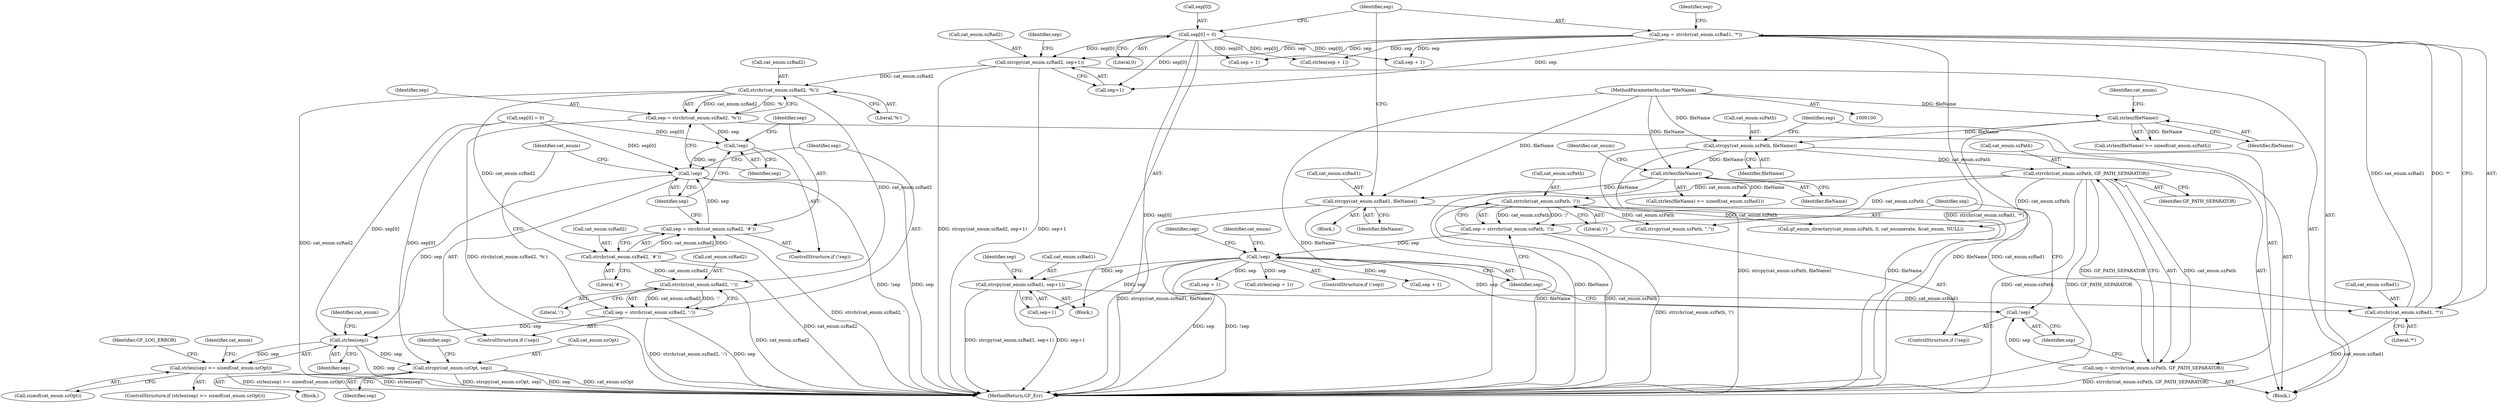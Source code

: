 digraph "0_gpac_35ab4475a7df9b2a4bcab235e379c0c3ec543658@API" {
"1000286" [label="(Call,strcpy(cat_enum.szRad2, sep+1))"];
"1000253" [label="(Call,sep[0] = 0)"];
"1000258" [label="(Call,sep = strchr(cat_enum.szRad1, '*'))"];
"1000260" [label="(Call,strchr(cat_enum.szRad1, '*'))"];
"1000218" [label="(Call,strcpy(cat_enum.szRad1, fileName))"];
"1000203" [label="(Call,strlen(fileName))"];
"1000170" [label="(Call,strcpy(cat_enum.szPath, fileName))"];
"1000155" [label="(Call,strlen(fileName))"];
"1000102" [label="(MethodParameterIn,char *fileName)"];
"1000246" [label="(Call,strcpy(cat_enum.szRad1, sep+1))"];
"1000193" [label="(Call,!sep)"];
"1000185" [label="(Call,sep = strrchr(cat_enum.szPath, '/'))"];
"1000187" [label="(Call,strrchr(cat_enum.szPath, '/'))"];
"1000177" [label="(Call,strrchr(cat_enum.szPath, GF_PATH_SEPARATOR))"];
"1000183" [label="(Call,!sep)"];
"1000175" [label="(Call,sep = strrchr(cat_enum.szPath, GF_PATH_SEPARATOR))"];
"1000300" [label="(Call,strchr(cat_enum.szRad2, '%'))"];
"1000298" [label="(Call,sep = strchr(cat_enum.szRad2, '%'))"];
"1000306" [label="(Call,!sep)"];
"1000316" [label="(Call,!sep)"];
"1000335" [label="(Call,strlen(sep))"];
"1000334" [label="(Call,strlen(sep) >= sizeof(cat_enum.szOpt))"];
"1000350" [label="(Call,strcpy(cat_enum.szOpt, sep))"];
"1000310" [label="(Call,strchr(cat_enum.szRad2, '#'))"];
"1000308" [label="(Call,sep = strchr(cat_enum.szRad2, '#'))"];
"1000320" [label="(Call,strchr(cat_enum.szRad2, ':'))"];
"1000318" [label="(Call,sep = strchr(cat_enum.szRad2, ':'))"];
"1000287" [label="(Call,cat_enum.szRad2)"];
"1000333" [label="(ControlStructure,if (strlen(sep) >= sizeof(cat_enum.szOpt)))"];
"1000195" [label="(Block,)"];
"1000227" [label="(Call,strlen(sep + 1))"];
"1000316" [label="(Call,!sep)"];
"1000315" [label="(ControlStructure,if (!sep))"];
"1000185" [label="(Call,sep = strrchr(cat_enum.szPath, '/'))"];
"1000351" [label="(Call,cat_enum.szOpt)"];
"1000110" [label="(Block,)"];
"1000155" [label="(Call,strlen(fileName))"];
"1000320" [label="(Call,strchr(cat_enum.szRad2, ':'))"];
"1000293" [label="(Call,sep[0] = 0)"];
"1000218" [label="(Call,strcpy(cat_enum.szRad1, fileName))"];
"1000307" [label="(Identifier,sep)"];
"1000354" [label="(Identifier,sep)"];
"1000317" [label="(Identifier,sep)"];
"1000259" [label="(Identifier,sep)"];
"1000357" [label="(Identifier,sep)"];
"1000219" [label="(Call,cat_enum.szRad1)"];
"1000186" [label="(Identifier,sep)"];
"1000334" [label="(Call,strlen(sep) >= sizeof(cat_enum.szOpt))"];
"1000177" [label="(Call,strrchr(cat_enum.szPath, GF_PATH_SEPARATOR))"];
"1000281" [label="(Call,sep + 1)"];
"1000305" [label="(ControlStructure,if (!sep))"];
"1000295" [label="(Identifier,sep)"];
"1000204" [label="(Identifier,fileName)"];
"1000290" [label="(Call,sep+1)"];
"1000207" [label="(Identifier,cat_enum)"];
"1000350" [label="(Call,strcpy(cat_enum.szOpt, sep))"];
"1000191" [label="(Literal,'/')"];
"1000300" [label="(Call,strchr(cat_enum.szRad2, '%'))"];
"1000154" [label="(Call,strlen(fileName) >= sizeof(cat_enum.szPath))"];
"1000336" [label="(Identifier,sep)"];
"1000254" [label="(Call,sep[0])"];
"1000193" [label="(Call,!sep)"];
"1000321" [label="(Call,cat_enum.szRad2)"];
"1000176" [label="(Identifier,sep)"];
"1000182" [label="(ControlStructure,if (!sep))"];
"1000253" [label="(Call,sep[0] = 0)"];
"1000203" [label="(Call,strlen(fileName))"];
"1000361" [label="(Call,gf_enum_directory(cat_enum.szPath, 0, cat_enumerate, &cat_enum, NULL))"];
"1000171" [label="(Call,cat_enum.szPath)"];
"1000187" [label="(Call,strrchr(cat_enum.szPath, '/'))"];
"1000299" [label="(Identifier,sep)"];
"1000267" [label="(Call,strlen(sep + 1))"];
"1000337" [label="(Call,sizeof(cat_enum.szOpt))"];
"1000250" [label="(Call,sep+1)"];
"1000352" [label="(Identifier,cat_enum)"];
"1000222" [label="(Identifier,fileName)"];
"1000370" [label="(MethodReturn,GF_Err)"];
"1000255" [label="(Identifier,sep)"];
"1000194" [label="(Identifier,sep)"];
"1000102" [label="(MethodParameterIn,char *fileName)"];
"1000314" [label="(Literal,'#')"];
"1000188" [label="(Call,cat_enum.szPath)"];
"1000339" [label="(Identifier,cat_enum)"];
"1000268" [label="(Call,sep + 1)"];
"1000306" [label="(Call,!sep)"];
"1000301" [label="(Call,cat_enum.szRad2)"];
"1000298" [label="(Call,sep = strchr(cat_enum.szRad2, '%'))"];
"1000327" [label="(Identifier,cat_enum)"];
"1000170" [label="(Call,strcpy(cat_enum.szPath, fileName))"];
"1000159" [label="(Identifier,cat_enum)"];
"1000192" [label="(ControlStructure,if (!sep))"];
"1000241" [label="(Call,sep + 1)"];
"1000257" [label="(Literal,0)"];
"1000181" [label="(Identifier,GF_PATH_SEPARATOR)"];
"1000335" [label="(Call,strlen(sep))"];
"1000319" [label="(Identifier,sep)"];
"1000198" [label="(Identifier,cat_enum)"];
"1000343" [label="(Identifier,GF_LOG_ERROR)"];
"1000286" [label="(Call,strcpy(cat_enum.szRad2, sep+1))"];
"1000260" [label="(Call,strchr(cat_enum.szRad1, '*'))"];
"1000269" [label="(Identifier,sep)"];
"1000228" [label="(Call,sep + 1)"];
"1000246" [label="(Call,strcpy(cat_enum.szRad1, sep+1))"];
"1000309" [label="(Identifier,sep)"];
"1000261" [label="(Call,cat_enum.szRad1)"];
"1000175" [label="(Call,sep = strrchr(cat_enum.szPath, GF_PATH_SEPARATOR))"];
"1000318" [label="(Call,sep = strchr(cat_enum.szRad2, ':'))"];
"1000229" [label="(Identifier,sep)"];
"1000196" [label="(Call,strcpy(cat_enum.szPath, \".\"))"];
"1000224" [label="(Block,)"];
"1000174" [label="(Identifier,fileName)"];
"1000311" [label="(Call,cat_enum.szRad2)"];
"1000202" [label="(Call,strlen(fileName) >= sizeof(cat_enum.szRad1))"];
"1000178" [label="(Call,cat_enum.szPath)"];
"1000308" [label="(Call,sep = strchr(cat_enum.szRad2, '#'))"];
"1000324" [label="(Literal,':')"];
"1000264" [label="(Literal,'*')"];
"1000258" [label="(Call,sep = strchr(cat_enum.szRad1, '*'))"];
"1000310" [label="(Call,strchr(cat_enum.szRad2, '#'))"];
"1000332" [label="(Block,)"];
"1000156" [label="(Identifier,fileName)"];
"1000304" [label="(Literal,'%')"];
"1000247" [label="(Call,cat_enum.szRad1)"];
"1000184" [label="(Identifier,sep)"];
"1000183" [label="(Call,!sep)"];
"1000286" -> "1000110"  [label="AST: "];
"1000286" -> "1000290"  [label="CFG: "];
"1000287" -> "1000286"  [label="AST: "];
"1000290" -> "1000286"  [label="AST: "];
"1000295" -> "1000286"  [label="CFG: "];
"1000286" -> "1000370"  [label="DDG: strcpy(cat_enum.szRad2, sep+1)"];
"1000286" -> "1000370"  [label="DDG: sep+1"];
"1000253" -> "1000286"  [label="DDG: sep[0]"];
"1000258" -> "1000286"  [label="DDG: sep"];
"1000286" -> "1000300"  [label="DDG: cat_enum.szRad2"];
"1000253" -> "1000224"  [label="AST: "];
"1000253" -> "1000257"  [label="CFG: "];
"1000254" -> "1000253"  [label="AST: "];
"1000257" -> "1000253"  [label="AST: "];
"1000259" -> "1000253"  [label="CFG: "];
"1000253" -> "1000370"  [label="DDG: sep[0]"];
"1000253" -> "1000267"  [label="DDG: sep[0]"];
"1000253" -> "1000268"  [label="DDG: sep[0]"];
"1000253" -> "1000281"  [label="DDG: sep[0]"];
"1000253" -> "1000290"  [label="DDG: sep[0]"];
"1000258" -> "1000110"  [label="AST: "];
"1000258" -> "1000260"  [label="CFG: "];
"1000259" -> "1000258"  [label="AST: "];
"1000260" -> "1000258"  [label="AST: "];
"1000269" -> "1000258"  [label="CFG: "];
"1000258" -> "1000370"  [label="DDG: strchr(cat_enum.szRad1, '*')"];
"1000260" -> "1000258"  [label="DDG: cat_enum.szRad1"];
"1000260" -> "1000258"  [label="DDG: '*'"];
"1000258" -> "1000267"  [label="DDG: sep"];
"1000258" -> "1000268"  [label="DDG: sep"];
"1000258" -> "1000281"  [label="DDG: sep"];
"1000258" -> "1000290"  [label="DDG: sep"];
"1000260" -> "1000264"  [label="CFG: "];
"1000261" -> "1000260"  [label="AST: "];
"1000264" -> "1000260"  [label="AST: "];
"1000260" -> "1000370"  [label="DDG: cat_enum.szRad1"];
"1000218" -> "1000260"  [label="DDG: cat_enum.szRad1"];
"1000246" -> "1000260"  [label="DDG: cat_enum.szRad1"];
"1000218" -> "1000195"  [label="AST: "];
"1000218" -> "1000222"  [label="CFG: "];
"1000219" -> "1000218"  [label="AST: "];
"1000222" -> "1000218"  [label="AST: "];
"1000259" -> "1000218"  [label="CFG: "];
"1000218" -> "1000370"  [label="DDG: strcpy(cat_enum.szRad1, fileName)"];
"1000218" -> "1000370"  [label="DDG: fileName"];
"1000203" -> "1000218"  [label="DDG: fileName"];
"1000102" -> "1000218"  [label="DDG: fileName"];
"1000203" -> "1000202"  [label="AST: "];
"1000203" -> "1000204"  [label="CFG: "];
"1000204" -> "1000203"  [label="AST: "];
"1000207" -> "1000203"  [label="CFG: "];
"1000203" -> "1000370"  [label="DDG: fileName"];
"1000203" -> "1000202"  [label="DDG: fileName"];
"1000170" -> "1000203"  [label="DDG: fileName"];
"1000102" -> "1000203"  [label="DDG: fileName"];
"1000170" -> "1000110"  [label="AST: "];
"1000170" -> "1000174"  [label="CFG: "];
"1000171" -> "1000170"  [label="AST: "];
"1000174" -> "1000170"  [label="AST: "];
"1000176" -> "1000170"  [label="CFG: "];
"1000170" -> "1000370"  [label="DDG: strcpy(cat_enum.szPath, fileName)"];
"1000170" -> "1000370"  [label="DDG: fileName"];
"1000155" -> "1000170"  [label="DDG: fileName"];
"1000102" -> "1000170"  [label="DDG: fileName"];
"1000170" -> "1000177"  [label="DDG: cat_enum.szPath"];
"1000155" -> "1000154"  [label="AST: "];
"1000155" -> "1000156"  [label="CFG: "];
"1000156" -> "1000155"  [label="AST: "];
"1000159" -> "1000155"  [label="CFG: "];
"1000155" -> "1000370"  [label="DDG: fileName"];
"1000155" -> "1000154"  [label="DDG: fileName"];
"1000102" -> "1000155"  [label="DDG: fileName"];
"1000102" -> "1000100"  [label="AST: "];
"1000102" -> "1000370"  [label="DDG: fileName"];
"1000246" -> "1000224"  [label="AST: "];
"1000246" -> "1000250"  [label="CFG: "];
"1000247" -> "1000246"  [label="AST: "];
"1000250" -> "1000246"  [label="AST: "];
"1000255" -> "1000246"  [label="CFG: "];
"1000246" -> "1000370"  [label="DDG: sep+1"];
"1000246" -> "1000370"  [label="DDG: strcpy(cat_enum.szRad1, sep+1)"];
"1000193" -> "1000246"  [label="DDG: sep"];
"1000193" -> "1000192"  [label="AST: "];
"1000193" -> "1000194"  [label="CFG: "];
"1000194" -> "1000193"  [label="AST: "];
"1000198" -> "1000193"  [label="CFG: "];
"1000229" -> "1000193"  [label="CFG: "];
"1000193" -> "1000370"  [label="DDG: sep"];
"1000193" -> "1000370"  [label="DDG: !sep"];
"1000185" -> "1000193"  [label="DDG: sep"];
"1000183" -> "1000193"  [label="DDG: sep"];
"1000193" -> "1000227"  [label="DDG: sep"];
"1000193" -> "1000228"  [label="DDG: sep"];
"1000193" -> "1000241"  [label="DDG: sep"];
"1000193" -> "1000250"  [label="DDG: sep"];
"1000185" -> "1000182"  [label="AST: "];
"1000185" -> "1000187"  [label="CFG: "];
"1000186" -> "1000185"  [label="AST: "];
"1000187" -> "1000185"  [label="AST: "];
"1000194" -> "1000185"  [label="CFG: "];
"1000185" -> "1000370"  [label="DDG: strrchr(cat_enum.szPath, '/')"];
"1000187" -> "1000185"  [label="DDG: cat_enum.szPath"];
"1000187" -> "1000185"  [label="DDG: '/'"];
"1000187" -> "1000191"  [label="CFG: "];
"1000188" -> "1000187"  [label="AST: "];
"1000191" -> "1000187"  [label="AST: "];
"1000187" -> "1000370"  [label="DDG: cat_enum.szPath"];
"1000177" -> "1000187"  [label="DDG: cat_enum.szPath"];
"1000187" -> "1000196"  [label="DDG: cat_enum.szPath"];
"1000187" -> "1000361"  [label="DDG: cat_enum.szPath"];
"1000177" -> "1000175"  [label="AST: "];
"1000177" -> "1000181"  [label="CFG: "];
"1000178" -> "1000177"  [label="AST: "];
"1000181" -> "1000177"  [label="AST: "];
"1000175" -> "1000177"  [label="CFG: "];
"1000177" -> "1000370"  [label="DDG: cat_enum.szPath"];
"1000177" -> "1000370"  [label="DDG: GF_PATH_SEPARATOR"];
"1000177" -> "1000175"  [label="DDG: cat_enum.szPath"];
"1000177" -> "1000175"  [label="DDG: GF_PATH_SEPARATOR"];
"1000177" -> "1000196"  [label="DDG: cat_enum.szPath"];
"1000177" -> "1000361"  [label="DDG: cat_enum.szPath"];
"1000183" -> "1000182"  [label="AST: "];
"1000183" -> "1000184"  [label="CFG: "];
"1000184" -> "1000183"  [label="AST: "];
"1000186" -> "1000183"  [label="CFG: "];
"1000194" -> "1000183"  [label="CFG: "];
"1000175" -> "1000183"  [label="DDG: sep"];
"1000175" -> "1000110"  [label="AST: "];
"1000176" -> "1000175"  [label="AST: "];
"1000184" -> "1000175"  [label="CFG: "];
"1000175" -> "1000370"  [label="DDG: strrchr(cat_enum.szPath, GF_PATH_SEPARATOR)"];
"1000300" -> "1000298"  [label="AST: "];
"1000300" -> "1000304"  [label="CFG: "];
"1000301" -> "1000300"  [label="AST: "];
"1000304" -> "1000300"  [label="AST: "];
"1000298" -> "1000300"  [label="CFG: "];
"1000300" -> "1000370"  [label="DDG: cat_enum.szRad2"];
"1000300" -> "1000298"  [label="DDG: cat_enum.szRad2"];
"1000300" -> "1000298"  [label="DDG: '%'"];
"1000300" -> "1000310"  [label="DDG: cat_enum.szRad2"];
"1000300" -> "1000320"  [label="DDG: cat_enum.szRad2"];
"1000298" -> "1000110"  [label="AST: "];
"1000299" -> "1000298"  [label="AST: "];
"1000307" -> "1000298"  [label="CFG: "];
"1000298" -> "1000370"  [label="DDG: strchr(cat_enum.szRad2, '%')"];
"1000298" -> "1000306"  [label="DDG: sep"];
"1000306" -> "1000305"  [label="AST: "];
"1000306" -> "1000307"  [label="CFG: "];
"1000307" -> "1000306"  [label="AST: "];
"1000309" -> "1000306"  [label="CFG: "];
"1000317" -> "1000306"  [label="CFG: "];
"1000293" -> "1000306"  [label="DDG: sep[0]"];
"1000306" -> "1000316"  [label="DDG: sep"];
"1000316" -> "1000315"  [label="AST: "];
"1000316" -> "1000317"  [label="CFG: "];
"1000317" -> "1000316"  [label="AST: "];
"1000319" -> "1000316"  [label="CFG: "];
"1000327" -> "1000316"  [label="CFG: "];
"1000316" -> "1000370"  [label="DDG: !sep"];
"1000316" -> "1000370"  [label="DDG: sep"];
"1000308" -> "1000316"  [label="DDG: sep"];
"1000293" -> "1000316"  [label="DDG: sep[0]"];
"1000316" -> "1000335"  [label="DDG: sep"];
"1000335" -> "1000334"  [label="AST: "];
"1000335" -> "1000336"  [label="CFG: "];
"1000336" -> "1000335"  [label="AST: "];
"1000339" -> "1000335"  [label="CFG: "];
"1000335" -> "1000370"  [label="DDG: sep"];
"1000335" -> "1000334"  [label="DDG: sep"];
"1000293" -> "1000335"  [label="DDG: sep[0]"];
"1000318" -> "1000335"  [label="DDG: sep"];
"1000335" -> "1000350"  [label="DDG: sep"];
"1000334" -> "1000333"  [label="AST: "];
"1000334" -> "1000337"  [label="CFG: "];
"1000337" -> "1000334"  [label="AST: "];
"1000343" -> "1000334"  [label="CFG: "];
"1000352" -> "1000334"  [label="CFG: "];
"1000334" -> "1000370"  [label="DDG: strlen(sep) >= sizeof(cat_enum.szOpt)"];
"1000334" -> "1000370"  [label="DDG: strlen(sep)"];
"1000350" -> "1000332"  [label="AST: "];
"1000350" -> "1000354"  [label="CFG: "];
"1000351" -> "1000350"  [label="AST: "];
"1000354" -> "1000350"  [label="AST: "];
"1000357" -> "1000350"  [label="CFG: "];
"1000350" -> "1000370"  [label="DDG: cat_enum.szOpt"];
"1000350" -> "1000370"  [label="DDG: strcpy(cat_enum.szOpt, sep)"];
"1000350" -> "1000370"  [label="DDG: sep"];
"1000293" -> "1000350"  [label="DDG: sep[0]"];
"1000310" -> "1000308"  [label="AST: "];
"1000310" -> "1000314"  [label="CFG: "];
"1000311" -> "1000310"  [label="AST: "];
"1000314" -> "1000310"  [label="AST: "];
"1000308" -> "1000310"  [label="CFG: "];
"1000310" -> "1000370"  [label="DDG: cat_enum.szRad2"];
"1000310" -> "1000308"  [label="DDG: cat_enum.szRad2"];
"1000310" -> "1000308"  [label="DDG: '"];
"1000310" -> "1000320"  [label="DDG: cat_enum.szRad2"];
"1000308" -> "1000305"  [label="AST: "];
"1000309" -> "1000308"  [label="AST: "];
"1000317" -> "1000308"  [label="CFG: "];
"1000308" -> "1000370"  [label="DDG: strchr(cat_enum.szRad2, '"];
"1000320" -> "1000318"  [label="AST: "];
"1000320" -> "1000324"  [label="CFG: "];
"1000321" -> "1000320"  [label="AST: "];
"1000324" -> "1000320"  [label="AST: "];
"1000318" -> "1000320"  [label="CFG: "];
"1000320" -> "1000370"  [label="DDG: cat_enum.szRad2"];
"1000320" -> "1000318"  [label="DDG: cat_enum.szRad2"];
"1000320" -> "1000318"  [label="DDG: ':'"];
"1000318" -> "1000315"  [label="AST: "];
"1000319" -> "1000318"  [label="AST: "];
"1000327" -> "1000318"  [label="CFG: "];
"1000318" -> "1000370"  [label="DDG: sep"];
"1000318" -> "1000370"  [label="DDG: strchr(cat_enum.szRad2, ':')"];
}
